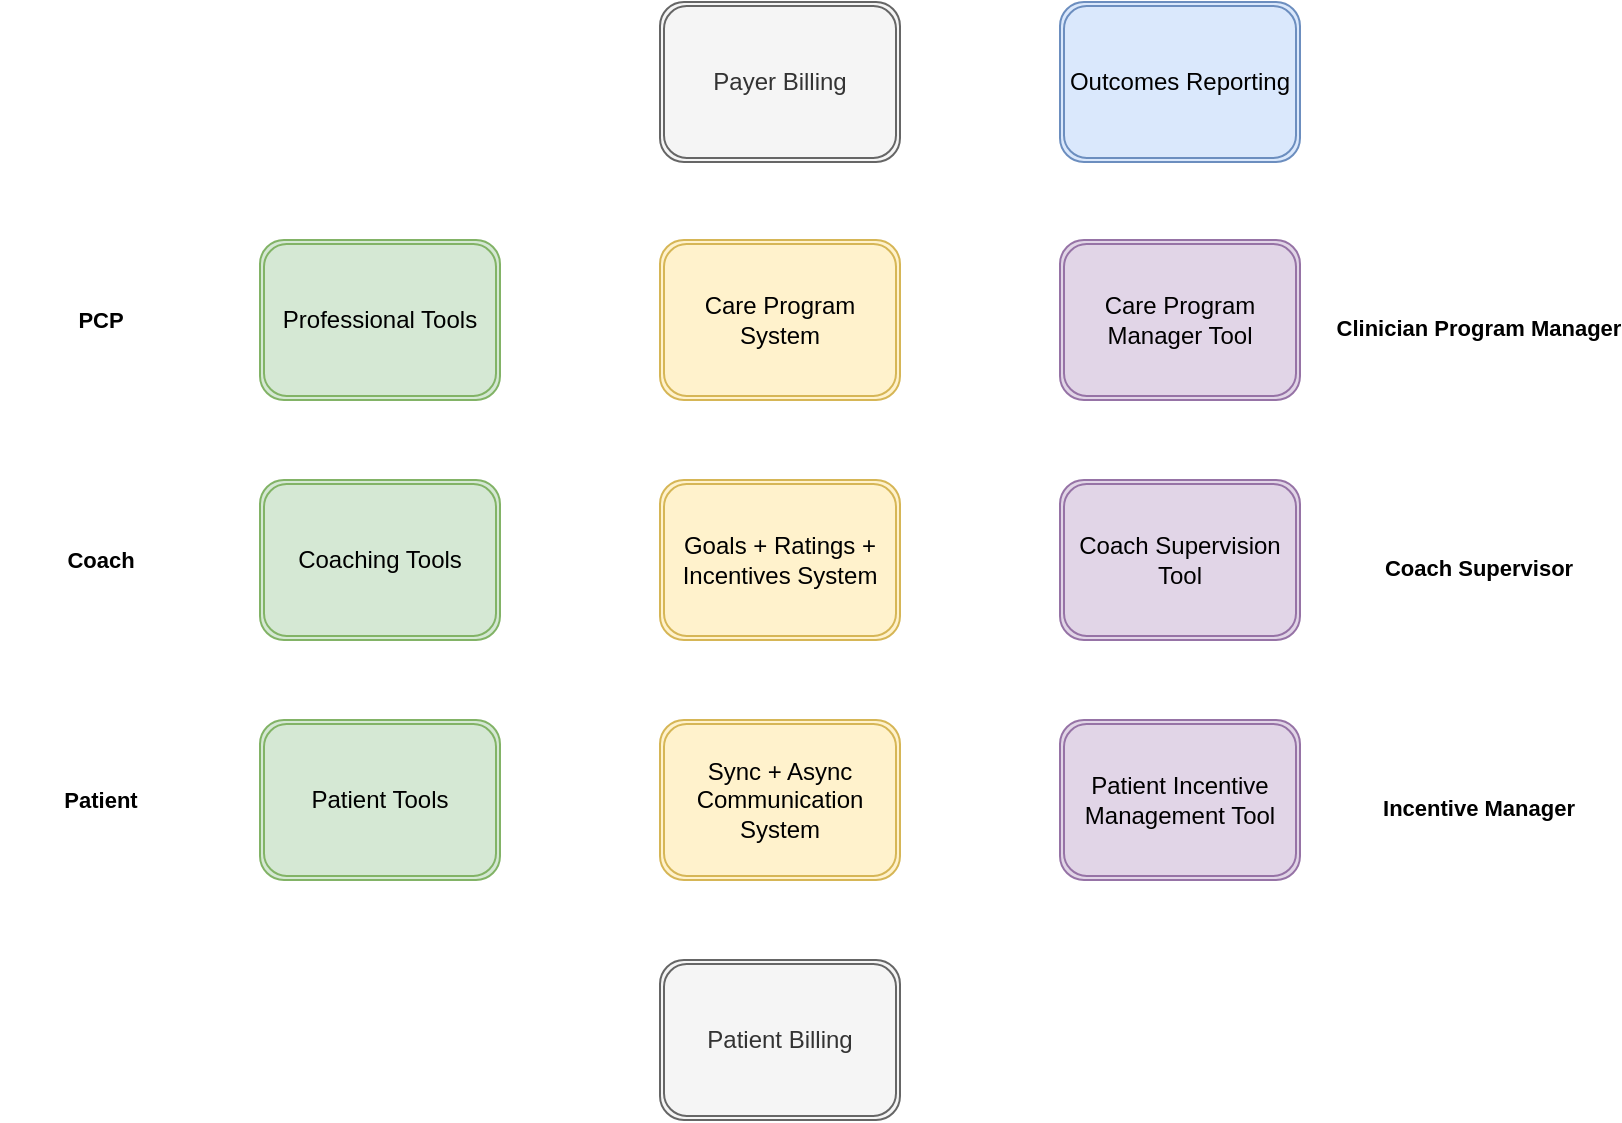 <mxfile version="20.3.0" type="github">
  <diagram id="hoYneBbm79Jufh7Rjb7N" name="Page-1">
    <mxGraphModel dx="946" dy="547" grid="1" gridSize="10" guides="1" tooltips="1" connect="1" arrows="1" fold="1" page="1" pageScale="1" pageWidth="850" pageHeight="1100" math="0" shadow="0">
      <root>
        <mxCell id="0" />
        <mxCell id="1" parent="0" />
        <mxCell id="B2TcEgf7XYzjqNK9tmCN-1" value="Professional Tools" style="shape=ext;double=1;rounded=1;whiteSpace=wrap;html=1;fillColor=#d5e8d4;strokeColor=#82b366;" parent="1" vertex="1">
          <mxGeometry x="160" y="199" width="120" height="80" as="geometry" />
        </mxCell>
        <mxCell id="B2TcEgf7XYzjqNK9tmCN-2" value="Coaching Tools" style="shape=ext;double=1;rounded=1;whiteSpace=wrap;html=1;fillColor=#d5e8d4;strokeColor=#82b366;" parent="1" vertex="1">
          <mxGeometry x="160" y="319" width="120" height="80" as="geometry" />
        </mxCell>
        <mxCell id="B2TcEgf7XYzjqNK9tmCN-3" value="Patient Tools" style="shape=ext;double=1;rounded=1;whiteSpace=wrap;html=1;fillColor=#d5e8d4;strokeColor=#82b366;" parent="1" vertex="1">
          <mxGeometry x="160" y="439" width="120" height="80" as="geometry" />
        </mxCell>
        <mxCell id="B2TcEgf7XYzjqNK9tmCN-4" value="Care Program System" style="shape=ext;double=1;rounded=1;whiteSpace=wrap;html=1;fillColor=#fff2cc;strokeColor=#d6b656;" parent="1" vertex="1">
          <mxGeometry x="360" y="199" width="120" height="80" as="geometry" />
        </mxCell>
        <mxCell id="B2TcEgf7XYzjqNK9tmCN-5" value="Goals + Ratings + Incentives System" style="shape=ext;double=1;rounded=1;whiteSpace=wrap;html=1;fillColor=#fff2cc;strokeColor=#d6b656;" parent="1" vertex="1">
          <mxGeometry x="360" y="319" width="120" height="80" as="geometry" />
        </mxCell>
        <mxCell id="B2TcEgf7XYzjqNK9tmCN-6" value="Sync + Async Communication System" style="shape=ext;double=1;rounded=1;whiteSpace=wrap;html=1;fillColor=#fff2cc;strokeColor=#d6b656;" parent="1" vertex="1">
          <mxGeometry x="360" y="439" width="120" height="80" as="geometry" />
        </mxCell>
        <mxCell id="B2TcEgf7XYzjqNK9tmCN-9" value="PCP" style="text;strokeColor=none;fillColor=none;html=1;fontSize=11;fontStyle=1;verticalAlign=middle;align=center;" parent="1" vertex="1">
          <mxGeometry x="30" y="219" width="100" height="40" as="geometry" />
        </mxCell>
        <mxCell id="B2TcEgf7XYzjqNK9tmCN-10" value="Coach" style="text;strokeColor=none;fillColor=none;html=1;fontSize=11;fontStyle=1;verticalAlign=middle;align=center;" parent="1" vertex="1">
          <mxGeometry x="30" y="339" width="100" height="40" as="geometry" />
        </mxCell>
        <mxCell id="B2TcEgf7XYzjqNK9tmCN-11" value="Patient" style="text;strokeColor=none;fillColor=none;html=1;fontSize=11;fontStyle=1;verticalAlign=middle;align=center;" parent="1" vertex="1">
          <mxGeometry x="30" y="459" width="100" height="40" as="geometry" />
        </mxCell>
        <mxCell id="B2TcEgf7XYzjqNK9tmCN-12" value="Care Program Manager Tool" style="shape=ext;double=1;rounded=1;whiteSpace=wrap;html=1;fillColor=#e1d5e7;strokeColor=#9673a6;" parent="1" vertex="1">
          <mxGeometry x="560" y="199" width="120" height="80" as="geometry" />
        </mxCell>
        <mxCell id="B2TcEgf7XYzjqNK9tmCN-13" value="Coach Supervision Tool" style="shape=ext;double=1;rounded=1;whiteSpace=wrap;html=1;fillColor=#e1d5e7;strokeColor=#9673a6;" parent="1" vertex="1">
          <mxGeometry x="560" y="319" width="120" height="80" as="geometry" />
        </mxCell>
        <mxCell id="B2TcEgf7XYzjqNK9tmCN-14" value="Patient Incentive Management Tool" style="shape=ext;double=1;rounded=1;whiteSpace=wrap;html=1;fillColor=#e1d5e7;strokeColor=#9673a6;" parent="1" vertex="1">
          <mxGeometry x="560" y="439" width="120" height="80" as="geometry" />
        </mxCell>
        <mxCell id="B2TcEgf7XYzjqNK9tmCN-15" value="&lt;font style=&quot;font-size: 11px;&quot;&gt;Incentive Manager&lt;br&gt;&lt;/font&gt;" style="text;strokeColor=none;fillColor=none;html=1;fontSize=24;fontStyle=1;verticalAlign=middle;align=center;" parent="1" vertex="1">
          <mxGeometry x="719" y="459" width="100" height="40" as="geometry" />
        </mxCell>
        <mxCell id="B2TcEgf7XYzjqNK9tmCN-16" value="&lt;font style=&quot;font-size: 11px;&quot;&gt;Coach Supervisor&lt;/font&gt;" style="text;strokeColor=none;fillColor=none;html=1;fontSize=24;fontStyle=1;verticalAlign=middle;align=center;" parent="1" vertex="1">
          <mxGeometry x="719" y="339" width="100" height="40" as="geometry" />
        </mxCell>
        <mxCell id="B2TcEgf7XYzjqNK9tmCN-17" value="&lt;font style=&quot;font-size: 11px;&quot;&gt;Clinician Program Manager&lt;/font&gt;" style="text;strokeColor=none;fillColor=none;html=1;fontSize=24;fontStyle=1;verticalAlign=middle;align=center;" parent="1" vertex="1">
          <mxGeometry x="719" y="219" width="100" height="40" as="geometry" />
        </mxCell>
        <mxCell id="B2TcEgf7XYzjqNK9tmCN-18" value="Patient Billing" style="shape=ext;double=1;rounded=1;whiteSpace=wrap;html=1;fillColor=#f5f5f5;strokeColor=#666666;fontColor=#333333;" parent="1" vertex="1">
          <mxGeometry x="360" y="559" width="120" height="80" as="geometry" />
        </mxCell>
        <mxCell id="B2TcEgf7XYzjqNK9tmCN-19" value="Payer Billing" style="shape=ext;double=1;rounded=1;whiteSpace=wrap;html=1;fillColor=#f5f5f5;strokeColor=#666666;fontColor=#333333;" parent="1" vertex="1">
          <mxGeometry x="360" y="80" width="120" height="80" as="geometry" />
        </mxCell>
        <mxCell id="B2TcEgf7XYzjqNK9tmCN-20" value="Outcomes Reporting" style="shape=ext;double=1;rounded=1;whiteSpace=wrap;html=1;fillColor=#dae8fc;strokeColor=#6c8ebf;" parent="1" vertex="1">
          <mxGeometry x="560" y="80" width="120" height="80" as="geometry" />
        </mxCell>
      </root>
    </mxGraphModel>
  </diagram>
</mxfile>
